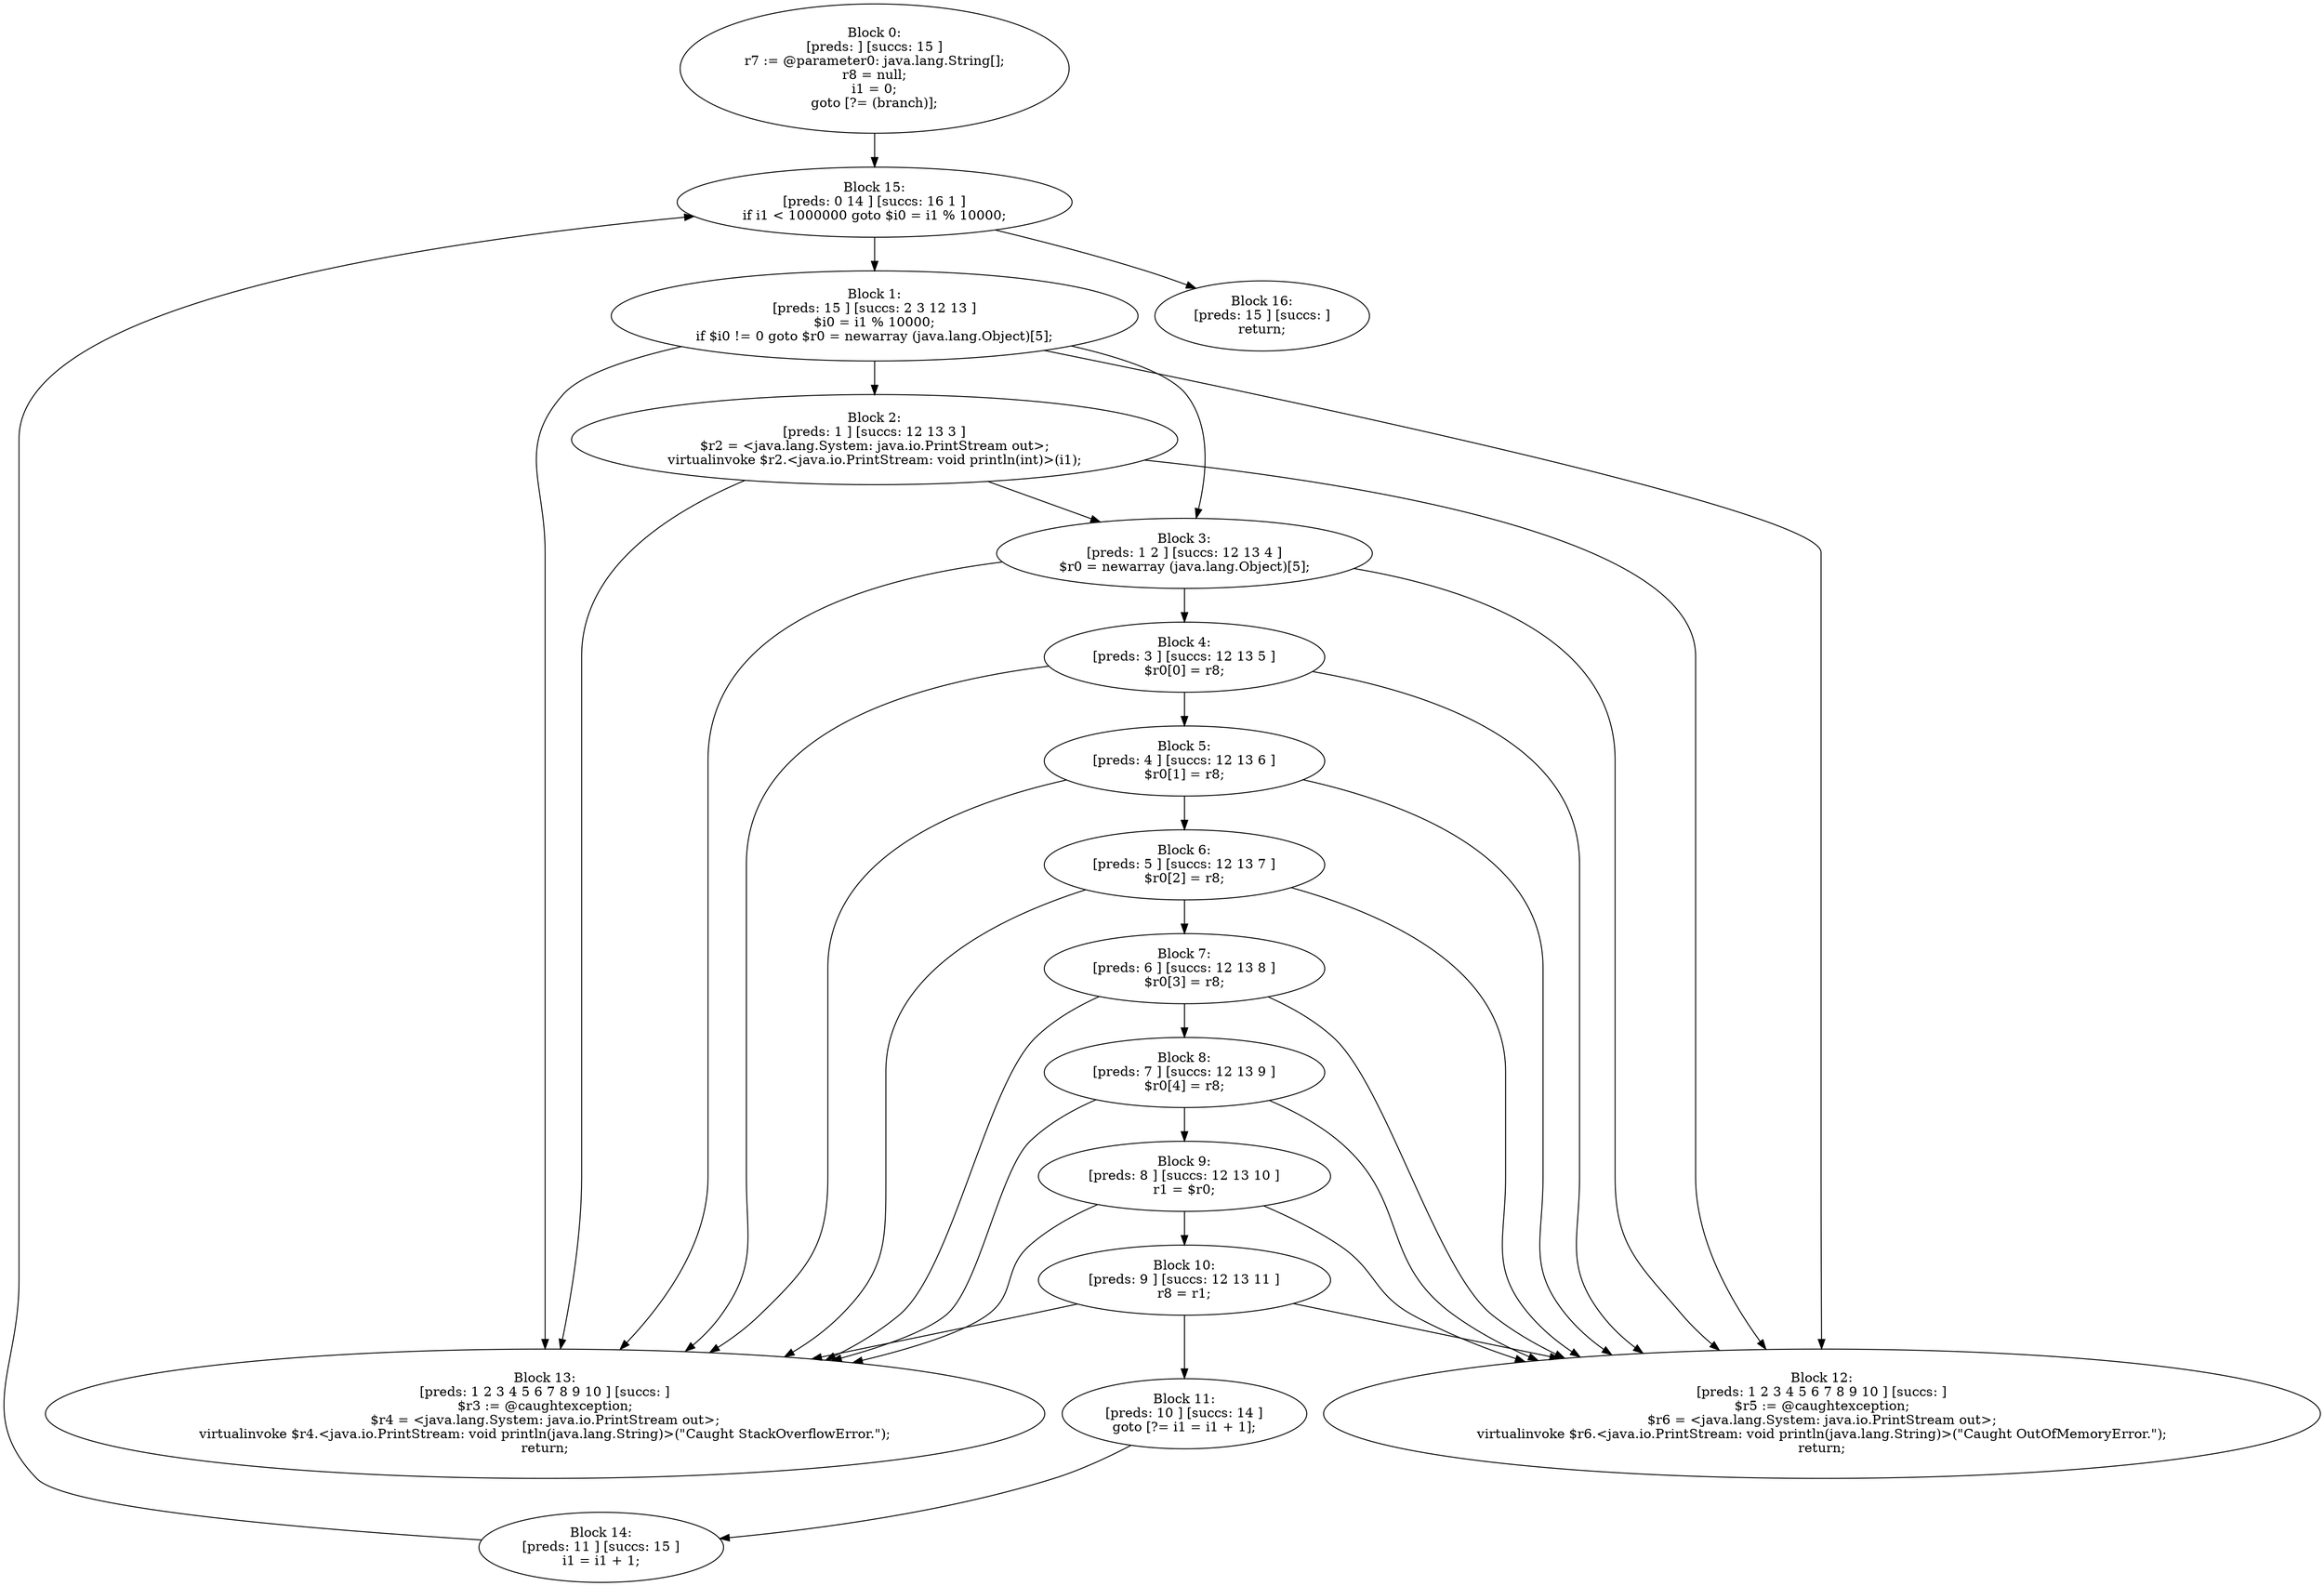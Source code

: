 digraph "unitGraph" {
    "Block 0:
[preds: ] [succs: 15 ]
r7 := @parameter0: java.lang.String[];
r8 = null;
i1 = 0;
goto [?= (branch)];
"
    "Block 1:
[preds: 15 ] [succs: 2 3 12 13 ]
$i0 = i1 % 10000;
if $i0 != 0 goto $r0 = newarray (java.lang.Object)[5];
"
    "Block 2:
[preds: 1 ] [succs: 12 13 3 ]
$r2 = <java.lang.System: java.io.PrintStream out>;
virtualinvoke $r2.<java.io.PrintStream: void println(int)>(i1);
"
    "Block 3:
[preds: 1 2 ] [succs: 12 13 4 ]
$r0 = newarray (java.lang.Object)[5];
"
    "Block 4:
[preds: 3 ] [succs: 12 13 5 ]
$r0[0] = r8;
"
    "Block 5:
[preds: 4 ] [succs: 12 13 6 ]
$r0[1] = r8;
"
    "Block 6:
[preds: 5 ] [succs: 12 13 7 ]
$r0[2] = r8;
"
    "Block 7:
[preds: 6 ] [succs: 12 13 8 ]
$r0[3] = r8;
"
    "Block 8:
[preds: 7 ] [succs: 12 13 9 ]
$r0[4] = r8;
"
    "Block 9:
[preds: 8 ] [succs: 12 13 10 ]
r1 = $r0;
"
    "Block 10:
[preds: 9 ] [succs: 12 13 11 ]
r8 = r1;
"
    "Block 11:
[preds: 10 ] [succs: 14 ]
goto [?= i1 = i1 + 1];
"
    "Block 12:
[preds: 1 2 3 4 5 6 7 8 9 10 ] [succs: ]
$r5 := @caughtexception;
$r6 = <java.lang.System: java.io.PrintStream out>;
virtualinvoke $r6.<java.io.PrintStream: void println(java.lang.String)>(\"Caught OutOfMemoryError.\");
return;
"
    "Block 13:
[preds: 1 2 3 4 5 6 7 8 9 10 ] [succs: ]
$r3 := @caughtexception;
$r4 = <java.lang.System: java.io.PrintStream out>;
virtualinvoke $r4.<java.io.PrintStream: void println(java.lang.String)>(\"Caught StackOverflowError.\");
return;
"
    "Block 14:
[preds: 11 ] [succs: 15 ]
i1 = i1 + 1;
"
    "Block 15:
[preds: 0 14 ] [succs: 16 1 ]
if i1 < 1000000 goto $i0 = i1 % 10000;
"
    "Block 16:
[preds: 15 ] [succs: ]
return;
"
    "Block 0:
[preds: ] [succs: 15 ]
r7 := @parameter0: java.lang.String[];
r8 = null;
i1 = 0;
goto [?= (branch)];
"->"Block 15:
[preds: 0 14 ] [succs: 16 1 ]
if i1 < 1000000 goto $i0 = i1 % 10000;
";
    "Block 1:
[preds: 15 ] [succs: 2 3 12 13 ]
$i0 = i1 % 10000;
if $i0 != 0 goto $r0 = newarray (java.lang.Object)[5];
"->"Block 2:
[preds: 1 ] [succs: 12 13 3 ]
$r2 = <java.lang.System: java.io.PrintStream out>;
virtualinvoke $r2.<java.io.PrintStream: void println(int)>(i1);
";
    "Block 1:
[preds: 15 ] [succs: 2 3 12 13 ]
$i0 = i1 % 10000;
if $i0 != 0 goto $r0 = newarray (java.lang.Object)[5];
"->"Block 3:
[preds: 1 2 ] [succs: 12 13 4 ]
$r0 = newarray (java.lang.Object)[5];
";
    "Block 1:
[preds: 15 ] [succs: 2 3 12 13 ]
$i0 = i1 % 10000;
if $i0 != 0 goto $r0 = newarray (java.lang.Object)[5];
"->"Block 12:
[preds: 1 2 3 4 5 6 7 8 9 10 ] [succs: ]
$r5 := @caughtexception;
$r6 = <java.lang.System: java.io.PrintStream out>;
virtualinvoke $r6.<java.io.PrintStream: void println(java.lang.String)>(\"Caught OutOfMemoryError.\");
return;
";
    "Block 1:
[preds: 15 ] [succs: 2 3 12 13 ]
$i0 = i1 % 10000;
if $i0 != 0 goto $r0 = newarray (java.lang.Object)[5];
"->"Block 13:
[preds: 1 2 3 4 5 6 7 8 9 10 ] [succs: ]
$r3 := @caughtexception;
$r4 = <java.lang.System: java.io.PrintStream out>;
virtualinvoke $r4.<java.io.PrintStream: void println(java.lang.String)>(\"Caught StackOverflowError.\");
return;
";
    "Block 2:
[preds: 1 ] [succs: 12 13 3 ]
$r2 = <java.lang.System: java.io.PrintStream out>;
virtualinvoke $r2.<java.io.PrintStream: void println(int)>(i1);
"->"Block 12:
[preds: 1 2 3 4 5 6 7 8 9 10 ] [succs: ]
$r5 := @caughtexception;
$r6 = <java.lang.System: java.io.PrintStream out>;
virtualinvoke $r6.<java.io.PrintStream: void println(java.lang.String)>(\"Caught OutOfMemoryError.\");
return;
";
    "Block 2:
[preds: 1 ] [succs: 12 13 3 ]
$r2 = <java.lang.System: java.io.PrintStream out>;
virtualinvoke $r2.<java.io.PrintStream: void println(int)>(i1);
"->"Block 13:
[preds: 1 2 3 4 5 6 7 8 9 10 ] [succs: ]
$r3 := @caughtexception;
$r4 = <java.lang.System: java.io.PrintStream out>;
virtualinvoke $r4.<java.io.PrintStream: void println(java.lang.String)>(\"Caught StackOverflowError.\");
return;
";
    "Block 2:
[preds: 1 ] [succs: 12 13 3 ]
$r2 = <java.lang.System: java.io.PrintStream out>;
virtualinvoke $r2.<java.io.PrintStream: void println(int)>(i1);
"->"Block 3:
[preds: 1 2 ] [succs: 12 13 4 ]
$r0 = newarray (java.lang.Object)[5];
";
    "Block 3:
[preds: 1 2 ] [succs: 12 13 4 ]
$r0 = newarray (java.lang.Object)[5];
"->"Block 12:
[preds: 1 2 3 4 5 6 7 8 9 10 ] [succs: ]
$r5 := @caughtexception;
$r6 = <java.lang.System: java.io.PrintStream out>;
virtualinvoke $r6.<java.io.PrintStream: void println(java.lang.String)>(\"Caught OutOfMemoryError.\");
return;
";
    "Block 3:
[preds: 1 2 ] [succs: 12 13 4 ]
$r0 = newarray (java.lang.Object)[5];
"->"Block 13:
[preds: 1 2 3 4 5 6 7 8 9 10 ] [succs: ]
$r3 := @caughtexception;
$r4 = <java.lang.System: java.io.PrintStream out>;
virtualinvoke $r4.<java.io.PrintStream: void println(java.lang.String)>(\"Caught StackOverflowError.\");
return;
";
    "Block 3:
[preds: 1 2 ] [succs: 12 13 4 ]
$r0 = newarray (java.lang.Object)[5];
"->"Block 4:
[preds: 3 ] [succs: 12 13 5 ]
$r0[0] = r8;
";
    "Block 4:
[preds: 3 ] [succs: 12 13 5 ]
$r0[0] = r8;
"->"Block 12:
[preds: 1 2 3 4 5 6 7 8 9 10 ] [succs: ]
$r5 := @caughtexception;
$r6 = <java.lang.System: java.io.PrintStream out>;
virtualinvoke $r6.<java.io.PrintStream: void println(java.lang.String)>(\"Caught OutOfMemoryError.\");
return;
";
    "Block 4:
[preds: 3 ] [succs: 12 13 5 ]
$r0[0] = r8;
"->"Block 13:
[preds: 1 2 3 4 5 6 7 8 9 10 ] [succs: ]
$r3 := @caughtexception;
$r4 = <java.lang.System: java.io.PrintStream out>;
virtualinvoke $r4.<java.io.PrintStream: void println(java.lang.String)>(\"Caught StackOverflowError.\");
return;
";
    "Block 4:
[preds: 3 ] [succs: 12 13 5 ]
$r0[0] = r8;
"->"Block 5:
[preds: 4 ] [succs: 12 13 6 ]
$r0[1] = r8;
";
    "Block 5:
[preds: 4 ] [succs: 12 13 6 ]
$r0[1] = r8;
"->"Block 12:
[preds: 1 2 3 4 5 6 7 8 9 10 ] [succs: ]
$r5 := @caughtexception;
$r6 = <java.lang.System: java.io.PrintStream out>;
virtualinvoke $r6.<java.io.PrintStream: void println(java.lang.String)>(\"Caught OutOfMemoryError.\");
return;
";
    "Block 5:
[preds: 4 ] [succs: 12 13 6 ]
$r0[1] = r8;
"->"Block 13:
[preds: 1 2 3 4 5 6 7 8 9 10 ] [succs: ]
$r3 := @caughtexception;
$r4 = <java.lang.System: java.io.PrintStream out>;
virtualinvoke $r4.<java.io.PrintStream: void println(java.lang.String)>(\"Caught StackOverflowError.\");
return;
";
    "Block 5:
[preds: 4 ] [succs: 12 13 6 ]
$r0[1] = r8;
"->"Block 6:
[preds: 5 ] [succs: 12 13 7 ]
$r0[2] = r8;
";
    "Block 6:
[preds: 5 ] [succs: 12 13 7 ]
$r0[2] = r8;
"->"Block 12:
[preds: 1 2 3 4 5 6 7 8 9 10 ] [succs: ]
$r5 := @caughtexception;
$r6 = <java.lang.System: java.io.PrintStream out>;
virtualinvoke $r6.<java.io.PrintStream: void println(java.lang.String)>(\"Caught OutOfMemoryError.\");
return;
";
    "Block 6:
[preds: 5 ] [succs: 12 13 7 ]
$r0[2] = r8;
"->"Block 13:
[preds: 1 2 3 4 5 6 7 8 9 10 ] [succs: ]
$r3 := @caughtexception;
$r4 = <java.lang.System: java.io.PrintStream out>;
virtualinvoke $r4.<java.io.PrintStream: void println(java.lang.String)>(\"Caught StackOverflowError.\");
return;
";
    "Block 6:
[preds: 5 ] [succs: 12 13 7 ]
$r0[2] = r8;
"->"Block 7:
[preds: 6 ] [succs: 12 13 8 ]
$r0[3] = r8;
";
    "Block 7:
[preds: 6 ] [succs: 12 13 8 ]
$r0[3] = r8;
"->"Block 12:
[preds: 1 2 3 4 5 6 7 8 9 10 ] [succs: ]
$r5 := @caughtexception;
$r6 = <java.lang.System: java.io.PrintStream out>;
virtualinvoke $r6.<java.io.PrintStream: void println(java.lang.String)>(\"Caught OutOfMemoryError.\");
return;
";
    "Block 7:
[preds: 6 ] [succs: 12 13 8 ]
$r0[3] = r8;
"->"Block 13:
[preds: 1 2 3 4 5 6 7 8 9 10 ] [succs: ]
$r3 := @caughtexception;
$r4 = <java.lang.System: java.io.PrintStream out>;
virtualinvoke $r4.<java.io.PrintStream: void println(java.lang.String)>(\"Caught StackOverflowError.\");
return;
";
    "Block 7:
[preds: 6 ] [succs: 12 13 8 ]
$r0[3] = r8;
"->"Block 8:
[preds: 7 ] [succs: 12 13 9 ]
$r0[4] = r8;
";
    "Block 8:
[preds: 7 ] [succs: 12 13 9 ]
$r0[4] = r8;
"->"Block 12:
[preds: 1 2 3 4 5 6 7 8 9 10 ] [succs: ]
$r5 := @caughtexception;
$r6 = <java.lang.System: java.io.PrintStream out>;
virtualinvoke $r6.<java.io.PrintStream: void println(java.lang.String)>(\"Caught OutOfMemoryError.\");
return;
";
    "Block 8:
[preds: 7 ] [succs: 12 13 9 ]
$r0[4] = r8;
"->"Block 13:
[preds: 1 2 3 4 5 6 7 8 9 10 ] [succs: ]
$r3 := @caughtexception;
$r4 = <java.lang.System: java.io.PrintStream out>;
virtualinvoke $r4.<java.io.PrintStream: void println(java.lang.String)>(\"Caught StackOverflowError.\");
return;
";
    "Block 8:
[preds: 7 ] [succs: 12 13 9 ]
$r0[4] = r8;
"->"Block 9:
[preds: 8 ] [succs: 12 13 10 ]
r1 = $r0;
";
    "Block 9:
[preds: 8 ] [succs: 12 13 10 ]
r1 = $r0;
"->"Block 12:
[preds: 1 2 3 4 5 6 7 8 9 10 ] [succs: ]
$r5 := @caughtexception;
$r6 = <java.lang.System: java.io.PrintStream out>;
virtualinvoke $r6.<java.io.PrintStream: void println(java.lang.String)>(\"Caught OutOfMemoryError.\");
return;
";
    "Block 9:
[preds: 8 ] [succs: 12 13 10 ]
r1 = $r0;
"->"Block 13:
[preds: 1 2 3 4 5 6 7 8 9 10 ] [succs: ]
$r3 := @caughtexception;
$r4 = <java.lang.System: java.io.PrintStream out>;
virtualinvoke $r4.<java.io.PrintStream: void println(java.lang.String)>(\"Caught StackOverflowError.\");
return;
";
    "Block 9:
[preds: 8 ] [succs: 12 13 10 ]
r1 = $r0;
"->"Block 10:
[preds: 9 ] [succs: 12 13 11 ]
r8 = r1;
";
    "Block 10:
[preds: 9 ] [succs: 12 13 11 ]
r8 = r1;
"->"Block 12:
[preds: 1 2 3 4 5 6 7 8 9 10 ] [succs: ]
$r5 := @caughtexception;
$r6 = <java.lang.System: java.io.PrintStream out>;
virtualinvoke $r6.<java.io.PrintStream: void println(java.lang.String)>(\"Caught OutOfMemoryError.\");
return;
";
    "Block 10:
[preds: 9 ] [succs: 12 13 11 ]
r8 = r1;
"->"Block 13:
[preds: 1 2 3 4 5 6 7 8 9 10 ] [succs: ]
$r3 := @caughtexception;
$r4 = <java.lang.System: java.io.PrintStream out>;
virtualinvoke $r4.<java.io.PrintStream: void println(java.lang.String)>(\"Caught StackOverflowError.\");
return;
";
    "Block 10:
[preds: 9 ] [succs: 12 13 11 ]
r8 = r1;
"->"Block 11:
[preds: 10 ] [succs: 14 ]
goto [?= i1 = i1 + 1];
";
    "Block 11:
[preds: 10 ] [succs: 14 ]
goto [?= i1 = i1 + 1];
"->"Block 14:
[preds: 11 ] [succs: 15 ]
i1 = i1 + 1;
";
    "Block 14:
[preds: 11 ] [succs: 15 ]
i1 = i1 + 1;
"->"Block 15:
[preds: 0 14 ] [succs: 16 1 ]
if i1 < 1000000 goto $i0 = i1 % 10000;
";
    "Block 15:
[preds: 0 14 ] [succs: 16 1 ]
if i1 < 1000000 goto $i0 = i1 % 10000;
"->"Block 16:
[preds: 15 ] [succs: ]
return;
";
    "Block 15:
[preds: 0 14 ] [succs: 16 1 ]
if i1 < 1000000 goto $i0 = i1 % 10000;
"->"Block 1:
[preds: 15 ] [succs: 2 3 12 13 ]
$i0 = i1 % 10000;
if $i0 != 0 goto $r0 = newarray (java.lang.Object)[5];
";
}
